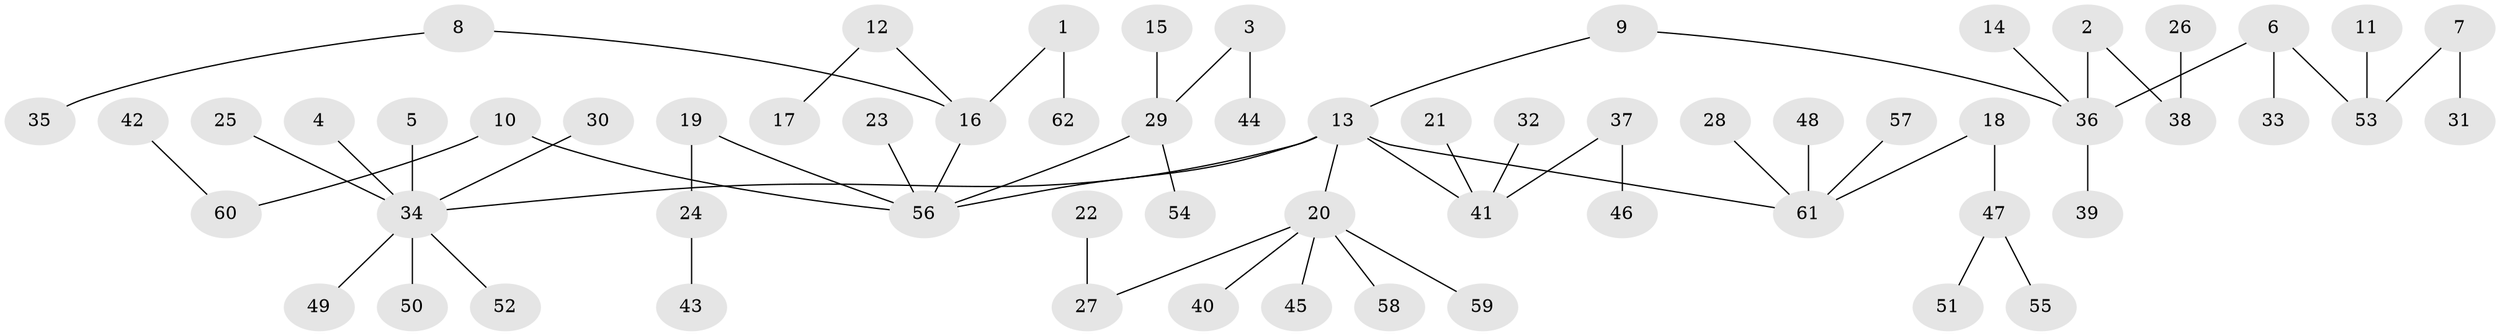 // original degree distribution, {7: 0.016260162601626018, 6: 0.016260162601626018, 5: 0.016260162601626018, 8: 0.024390243902439025, 2: 0.2764227642276423, 3: 0.0975609756097561, 1: 0.5203252032520326, 4: 0.032520325203252036}
// Generated by graph-tools (version 1.1) at 2025/02/03/09/25 03:02:22]
// undirected, 62 vertices, 61 edges
graph export_dot {
graph [start="1"]
  node [color=gray90,style=filled];
  1;
  2;
  3;
  4;
  5;
  6;
  7;
  8;
  9;
  10;
  11;
  12;
  13;
  14;
  15;
  16;
  17;
  18;
  19;
  20;
  21;
  22;
  23;
  24;
  25;
  26;
  27;
  28;
  29;
  30;
  31;
  32;
  33;
  34;
  35;
  36;
  37;
  38;
  39;
  40;
  41;
  42;
  43;
  44;
  45;
  46;
  47;
  48;
  49;
  50;
  51;
  52;
  53;
  54;
  55;
  56;
  57;
  58;
  59;
  60;
  61;
  62;
  1 -- 16 [weight=1.0];
  1 -- 62 [weight=1.0];
  2 -- 36 [weight=1.0];
  2 -- 38 [weight=1.0];
  3 -- 29 [weight=1.0];
  3 -- 44 [weight=1.0];
  4 -- 34 [weight=1.0];
  5 -- 34 [weight=1.0];
  6 -- 33 [weight=1.0];
  6 -- 36 [weight=1.0];
  6 -- 53 [weight=1.0];
  7 -- 31 [weight=1.0];
  7 -- 53 [weight=1.0];
  8 -- 16 [weight=1.0];
  8 -- 35 [weight=1.0];
  9 -- 13 [weight=1.0];
  9 -- 36 [weight=1.0];
  10 -- 56 [weight=1.0];
  10 -- 60 [weight=1.0];
  11 -- 53 [weight=1.0];
  12 -- 16 [weight=1.0];
  12 -- 17 [weight=1.0];
  13 -- 20 [weight=1.0];
  13 -- 34 [weight=1.0];
  13 -- 41 [weight=1.0];
  13 -- 56 [weight=1.0];
  13 -- 61 [weight=1.0];
  14 -- 36 [weight=1.0];
  15 -- 29 [weight=1.0];
  16 -- 56 [weight=1.0];
  18 -- 47 [weight=1.0];
  18 -- 61 [weight=1.0];
  19 -- 24 [weight=1.0];
  19 -- 56 [weight=1.0];
  20 -- 27 [weight=1.0];
  20 -- 40 [weight=1.0];
  20 -- 45 [weight=1.0];
  20 -- 58 [weight=1.0];
  20 -- 59 [weight=1.0];
  21 -- 41 [weight=1.0];
  22 -- 27 [weight=1.0];
  23 -- 56 [weight=1.0];
  24 -- 43 [weight=1.0];
  25 -- 34 [weight=1.0];
  26 -- 38 [weight=1.0];
  28 -- 61 [weight=1.0];
  29 -- 54 [weight=1.0];
  29 -- 56 [weight=1.0];
  30 -- 34 [weight=1.0];
  32 -- 41 [weight=1.0];
  34 -- 49 [weight=1.0];
  34 -- 50 [weight=1.0];
  34 -- 52 [weight=1.0];
  36 -- 39 [weight=1.0];
  37 -- 41 [weight=1.0];
  37 -- 46 [weight=1.0];
  42 -- 60 [weight=1.0];
  47 -- 51 [weight=1.0];
  47 -- 55 [weight=1.0];
  48 -- 61 [weight=1.0];
  57 -- 61 [weight=1.0];
}
